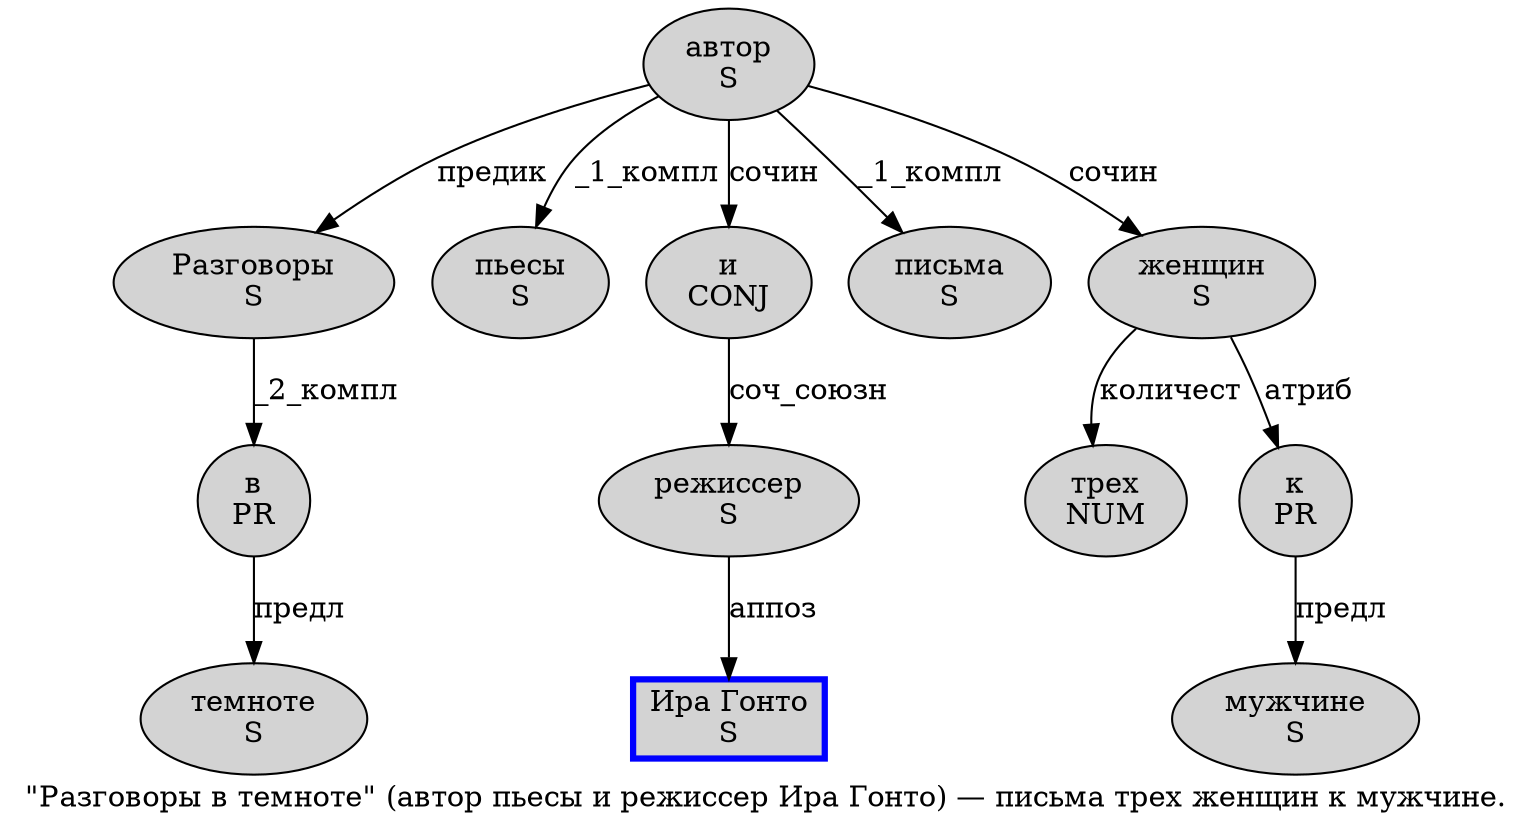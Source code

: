 digraph SENTENCE_705 {
	graph [label="\"Разговоры в темноте\" (автор пьесы и режиссер Ира Гонто) — письма трех женщин к мужчине."]
	node [style=filled]
		1 [label="Разговоры
S" color="" fillcolor=lightgray penwidth=1 shape=ellipse]
		2 [label="в
PR" color="" fillcolor=lightgray penwidth=1 shape=ellipse]
		3 [label="темноте
S" color="" fillcolor=lightgray penwidth=1 shape=ellipse]
		6 [label="автор
S" color="" fillcolor=lightgray penwidth=1 shape=ellipse]
		7 [label="пьесы
S" color="" fillcolor=lightgray penwidth=1 shape=ellipse]
		8 [label="и
CONJ" color="" fillcolor=lightgray penwidth=1 shape=ellipse]
		9 [label="режиссер
S" color="" fillcolor=lightgray penwidth=1 shape=ellipse]
		10 [label="Ира Гонто
S" color=blue fillcolor=lightgray penwidth=3 shape=box]
		13 [label="письма
S" color="" fillcolor=lightgray penwidth=1 shape=ellipse]
		14 [label="трех
NUM" color="" fillcolor=lightgray penwidth=1 shape=ellipse]
		15 [label="женщин
S" color="" fillcolor=lightgray penwidth=1 shape=ellipse]
		16 [label="к
PR" color="" fillcolor=lightgray penwidth=1 shape=ellipse]
		17 [label="мужчине
S" color="" fillcolor=lightgray penwidth=1 shape=ellipse]
			16 -> 17 [label="предл"]
			9 -> 10 [label="аппоз"]
			15 -> 14 [label="количест"]
			15 -> 16 [label="атриб"]
			8 -> 9 [label="соч_союзн"]
			1 -> 2 [label="_2_компл"]
			6 -> 1 [label="предик"]
			6 -> 7 [label="_1_компл"]
			6 -> 8 [label="сочин"]
			6 -> 13 [label="_1_компл"]
			6 -> 15 [label="сочин"]
			2 -> 3 [label="предл"]
}